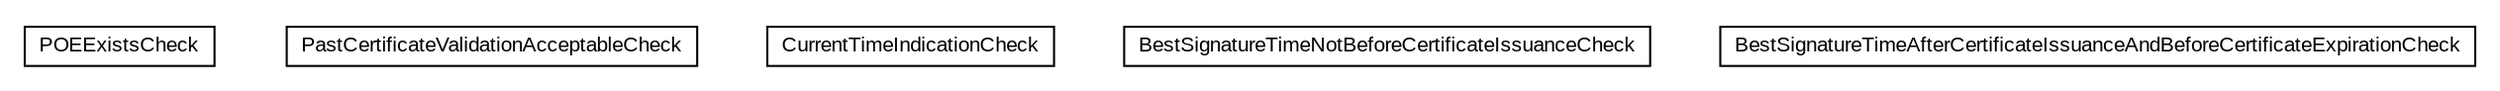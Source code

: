 #!/usr/local/bin/dot
#
# Class diagram 
# Generated by UMLGraph version R5_6-24-gf6e263 (http://www.umlgraph.org/)
#

digraph G {
	edge [fontname="arial",fontsize=10,labelfontname="arial",labelfontsize=10];
	node [fontname="arial",fontsize=10,shape=plaintext];
	nodesep=0.25;
	ranksep=0.5;
	// eu.europa.esig.dss.validation.process.vpfswatsp.checks.psv.checks.POEExistsCheck
	c56999 [label=<<table title="eu.europa.esig.dss.validation.process.vpfswatsp.checks.psv.checks.POEExistsCheck" border="0" cellborder="1" cellspacing="0" cellpadding="2" port="p" href="./POEExistsCheck.html">
		<tr><td><table border="0" cellspacing="0" cellpadding="1">
<tr><td align="center" balign="center"> POEExistsCheck </td></tr>
		</table></td></tr>
		</table>>, URL="./POEExistsCheck.html", fontname="arial", fontcolor="black", fontsize=10.0];
	// eu.europa.esig.dss.validation.process.vpfswatsp.checks.psv.checks.PastCertificateValidationAcceptableCheck
	c57000 [label=<<table title="eu.europa.esig.dss.validation.process.vpfswatsp.checks.psv.checks.PastCertificateValidationAcceptableCheck" border="0" cellborder="1" cellspacing="0" cellpadding="2" port="p" href="./PastCertificateValidationAcceptableCheck.html">
		<tr><td><table border="0" cellspacing="0" cellpadding="1">
<tr><td align="center" balign="center"> PastCertificateValidationAcceptableCheck </td></tr>
		</table></td></tr>
		</table>>, URL="./PastCertificateValidationAcceptableCheck.html", fontname="arial", fontcolor="black", fontsize=10.0];
	// eu.europa.esig.dss.validation.process.vpfswatsp.checks.psv.checks.CurrentTimeIndicationCheck
	c57001 [label=<<table title="eu.europa.esig.dss.validation.process.vpfswatsp.checks.psv.checks.CurrentTimeIndicationCheck" border="0" cellborder="1" cellspacing="0" cellpadding="2" port="p" href="./CurrentTimeIndicationCheck.html">
		<tr><td><table border="0" cellspacing="0" cellpadding="1">
<tr><td align="center" balign="center"> CurrentTimeIndicationCheck </td></tr>
		</table></td></tr>
		</table>>, URL="./CurrentTimeIndicationCheck.html", fontname="arial", fontcolor="black", fontsize=10.0];
	// eu.europa.esig.dss.validation.process.vpfswatsp.checks.psv.checks.BestSignatureTimeNotBeforeCertificateIssuanceCheck
	c57002 [label=<<table title="eu.europa.esig.dss.validation.process.vpfswatsp.checks.psv.checks.BestSignatureTimeNotBeforeCertificateIssuanceCheck" border="0" cellborder="1" cellspacing="0" cellpadding="2" port="p" href="./BestSignatureTimeNotBeforeCertificateIssuanceCheck.html">
		<tr><td><table border="0" cellspacing="0" cellpadding="1">
<tr><td align="center" balign="center"> BestSignatureTimeNotBeforeCertificateIssuanceCheck </td></tr>
		</table></td></tr>
		</table>>, URL="./BestSignatureTimeNotBeforeCertificateIssuanceCheck.html", fontname="arial", fontcolor="black", fontsize=10.0];
	// eu.europa.esig.dss.validation.process.vpfswatsp.checks.psv.checks.BestSignatureTimeAfterCertificateIssuanceAndBeforeCertificateExpirationCheck
	c57003 [label=<<table title="eu.europa.esig.dss.validation.process.vpfswatsp.checks.psv.checks.BestSignatureTimeAfterCertificateIssuanceAndBeforeCertificateExpirationCheck" border="0" cellborder="1" cellspacing="0" cellpadding="2" port="p" href="./BestSignatureTimeAfterCertificateIssuanceAndBeforeCertificateExpirationCheck.html">
		<tr><td><table border="0" cellspacing="0" cellpadding="1">
<tr><td align="center" balign="center"> BestSignatureTimeAfterCertificateIssuanceAndBeforeCertificateExpirationCheck </td></tr>
		</table></td></tr>
		</table>>, URL="./BestSignatureTimeAfterCertificateIssuanceAndBeforeCertificateExpirationCheck.html", fontname="arial", fontcolor="black", fontsize=10.0];
}


